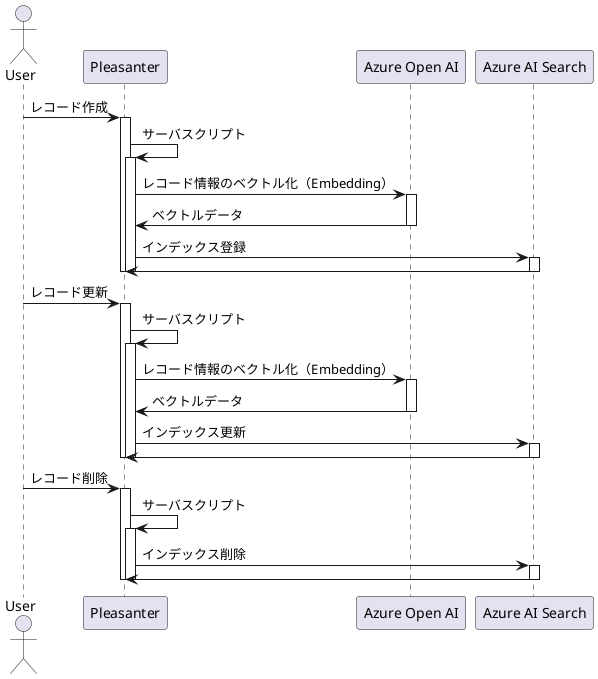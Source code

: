 @startuml
actor User
User -> Pleasanter : レコード作成
activate Pleasanter
Pleasanter -> Pleasanter: サーバスクリプト
activate Pleasanter
Pleasanter -> "Azure Open AI" : レコード情報のベクトル化（Embedding）
activate "Azure Open AI"
Pleasanter <- "Azure Open AI" : ベクトルデータ
deactivate "Azure Open AI"
Pleasanter -> "Azure AI Search" : インデックス登録
activate "Azure AI Search"
Pleasanter <- "Azure AI Search"
deactivate "Azure AI Search"
deactivate Pleasanter
deactivate Pleasanter

User -> Pleasanter : レコード更新
activate Pleasanter
Pleasanter -> Pleasanter: サーバスクリプト
activate Pleasanter
Pleasanter -> "Azure Open AI" : レコード情報のベクトル化（Embedding）
activate "Azure Open AI"
Pleasanter <- "Azure Open AI" : ベクトルデータ
deactivate "Azure Open AI"
Pleasanter -> "Azure AI Search" : インデックス更新
activate "Azure AI Search"
Pleasanter <- "Azure AI Search"
deactivate "Azure AI Search"
deactivate Pleasanter
deactivate Pleasanter

User -> Pleasanter : レコード削除
activate Pleasanter
Pleasanter -> Pleasanter: サーバスクリプト
activate Pleasanter
Pleasanter -> "Azure AI Search" : インデックス削除
activate "Azure AI Search"
Pleasanter <- "Azure AI Search"
deactivate "Azure AI Search"
deactivate Pleasanter
deactivate Pleasanter
@enduml